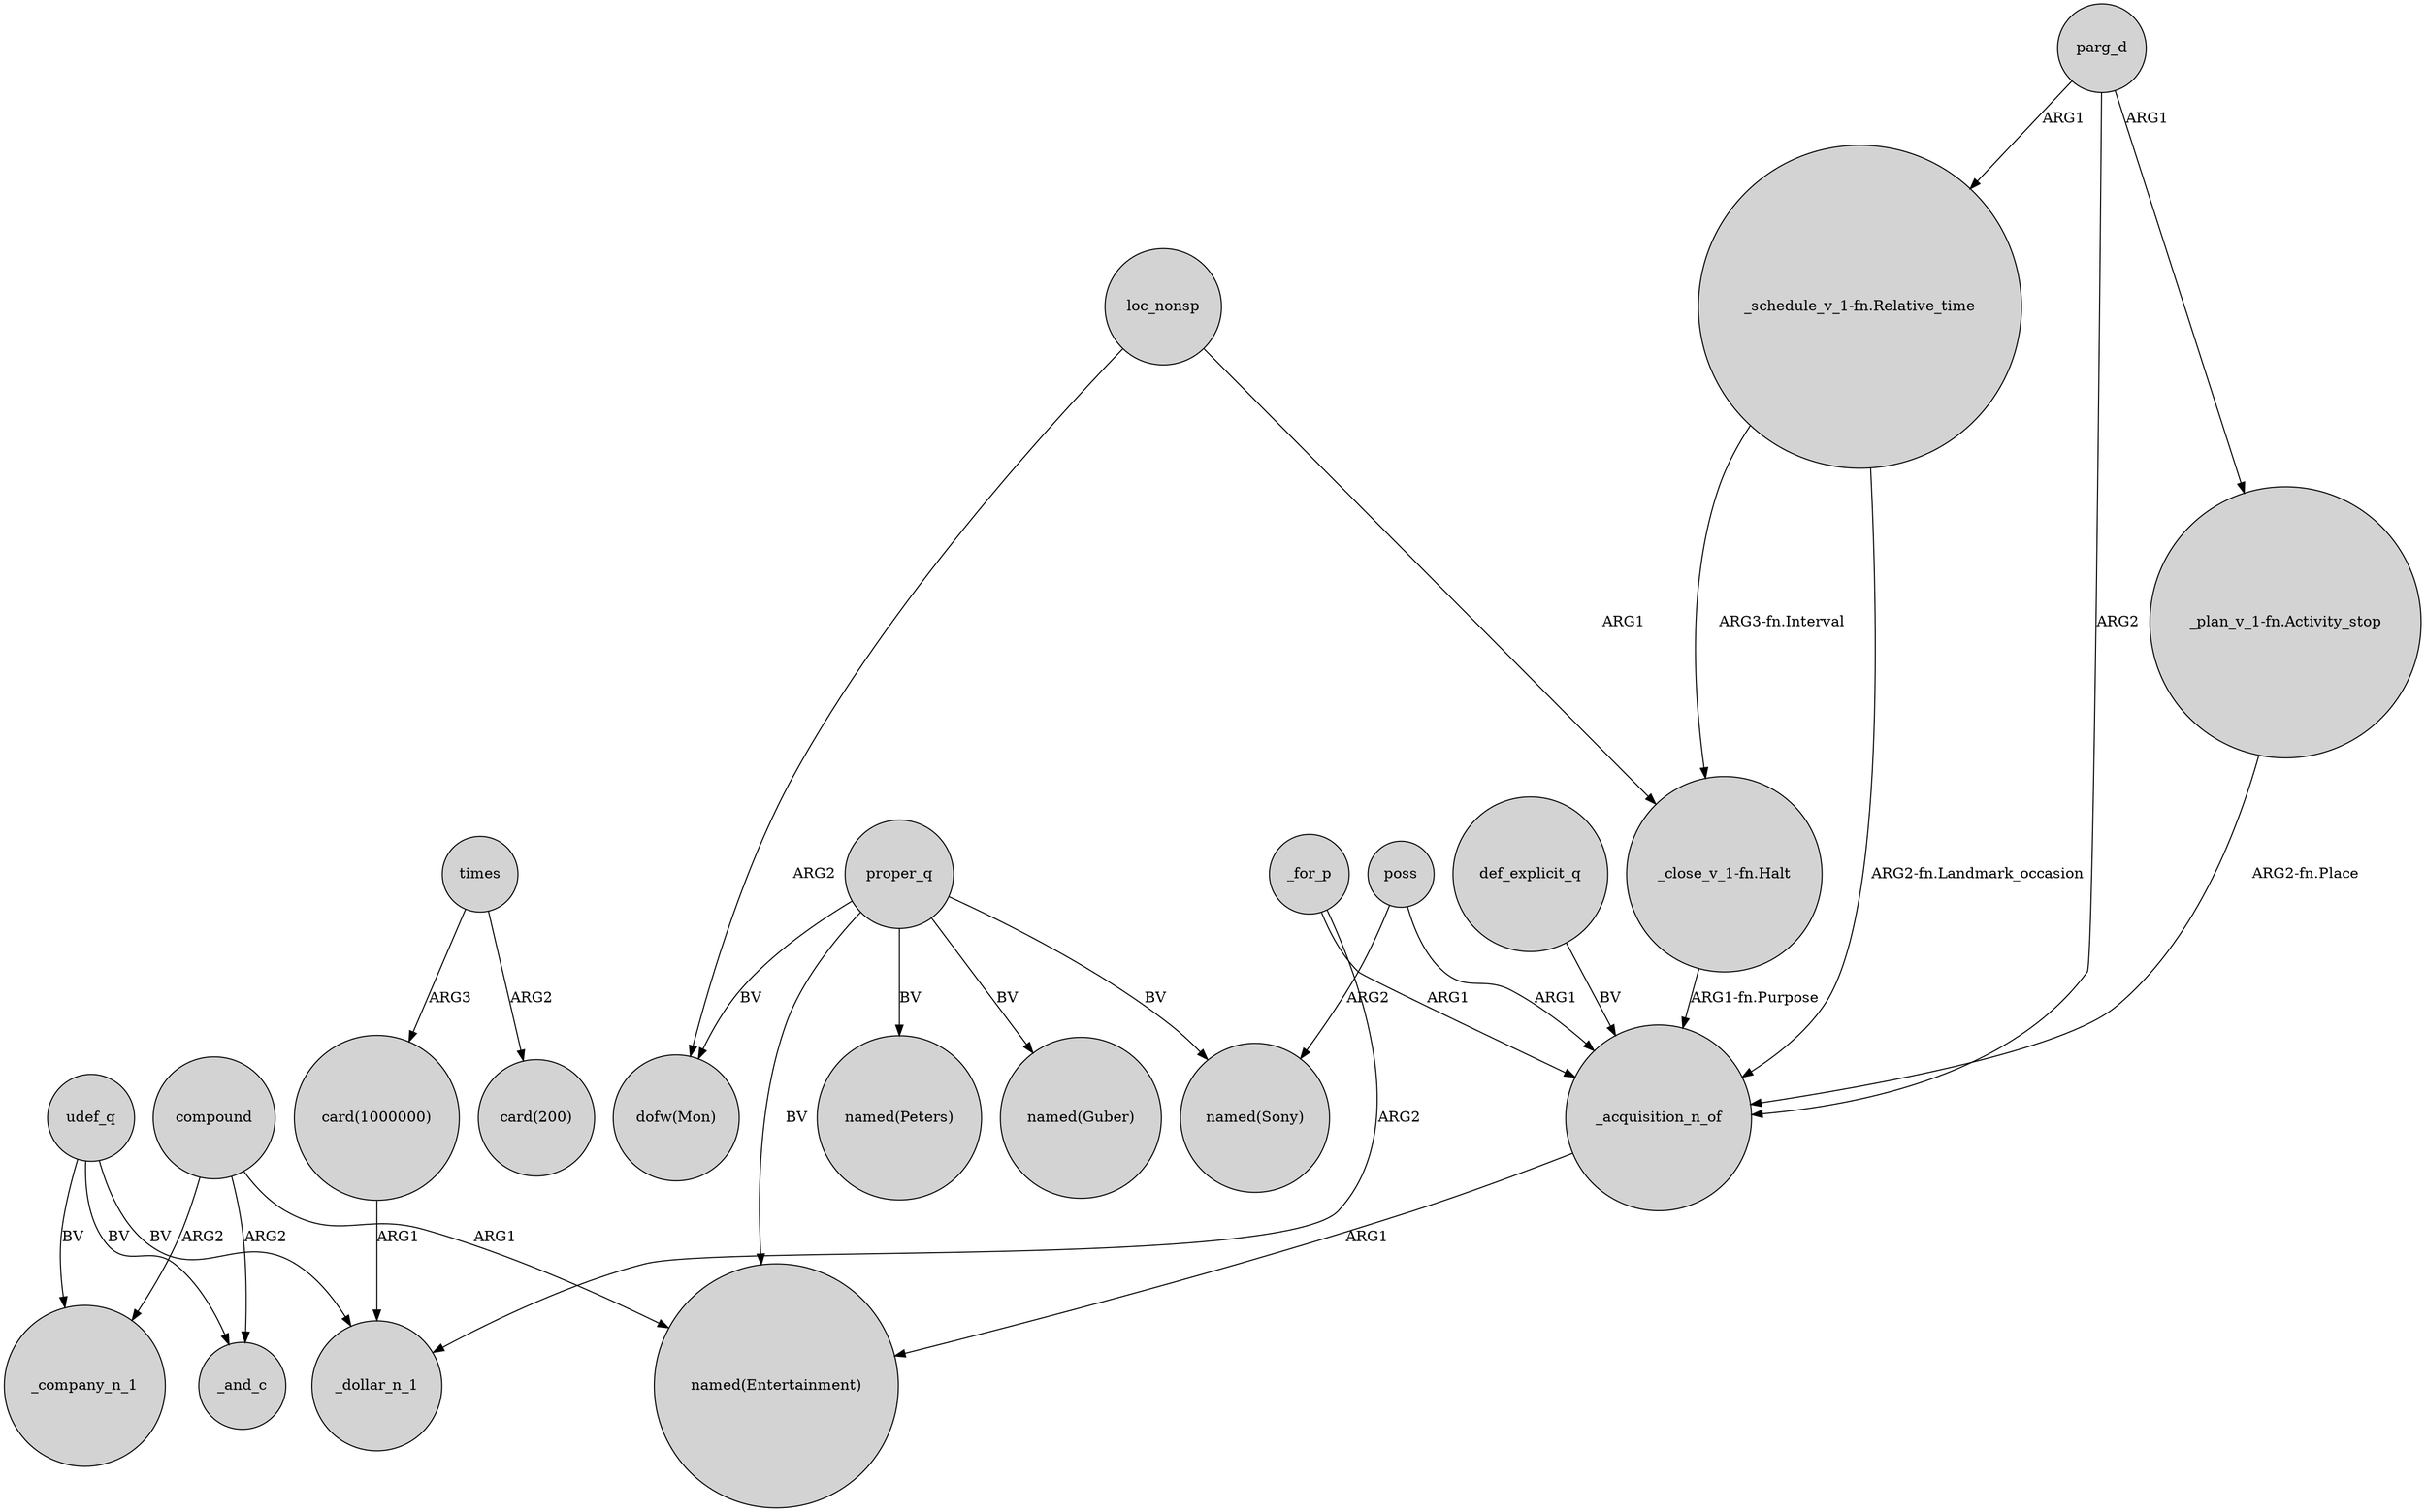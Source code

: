 digraph {
	node [shape=circle style=filled]
	parg_d -> "_plan_v_1-fn.Activity_stop" [label=ARG1]
	parg_d -> _acquisition_n_of [label=ARG2]
	compound -> _company_n_1 [label=ARG2]
	udef_q -> _company_n_1 [label=BV]
	proper_q -> "named(Peters)" [label=BV]
	times -> "card(1000000)" [label=ARG3]
	proper_q -> "dofw(Mon)" [label=BV]
	times -> "card(200)" [label=ARG2]
	loc_nonsp -> "_close_v_1-fn.Halt" [label=ARG1]
	_acquisition_n_of -> "named(Entertainment)" [label=ARG1]
	udef_q -> _and_c [label=BV]
	_for_p -> _acquisition_n_of [label=ARG1]
	compound -> _and_c [label=ARG2]
	def_explicit_q -> _acquisition_n_of [label=BV]
	"_schedule_v_1-fn.Relative_time" -> "_close_v_1-fn.Halt" [label="ARG3-fn.Interval"]
	compound -> "named(Entertainment)" [label=ARG1]
	proper_q -> "named(Sony)" [label=BV]
	"_close_v_1-fn.Halt" -> _acquisition_n_of [label="ARG1-fn.Purpose"]
	loc_nonsp -> "dofw(Mon)" [label=ARG2]
	_for_p -> _dollar_n_1 [label=ARG2]
	udef_q -> _dollar_n_1 [label=BV]
	"card(1000000)" -> _dollar_n_1 [label=ARG1]
	"_schedule_v_1-fn.Relative_time" -> _acquisition_n_of [label="ARG2-fn.Landmark_occasion"]
	proper_q -> "named(Guber)" [label=BV]
	proper_q -> "named(Entertainment)" [label=BV]
	parg_d -> "_schedule_v_1-fn.Relative_time" [label=ARG1]
	"_plan_v_1-fn.Activity_stop" -> _acquisition_n_of [label="ARG2-fn.Place"]
	poss -> "named(Sony)" [label=ARG2]
	poss -> _acquisition_n_of [label=ARG1]
}
